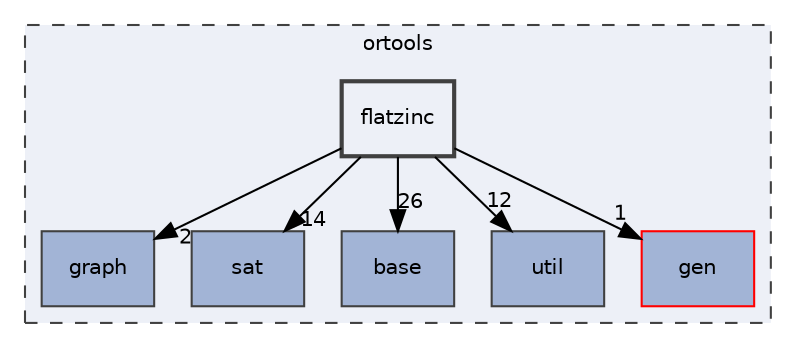digraph "flatzinc"
{
 // LATEX_PDF_SIZE
  edge [fontname="Helvetica",fontsize="10",labelfontname="Helvetica",labelfontsize="10"];
  node [fontname="Helvetica",fontsize="10",shape=record];
  compound=true
  subgraph clusterdir_a7cc1eeded8f693d0da6c729bc88c45a {
    graph [ bgcolor="#edf0f7", pencolor="grey25", style="filled,dashed,", label="ortools", fontname="Helvetica", fontsize="10", URL="dir_a7cc1eeded8f693d0da6c729bc88c45a.html"]
  dir_725f3a5915051842f84e3ea508be2a62 [shape=box, label="graph", style="filled,", fillcolor="#a2b4d6", color="grey25", URL="dir_725f3a5915051842f84e3ea508be2a62.html"];
  dir_dddac007a45022d9da6ea1dee012c3b9 [shape=box, label="sat", style="filled,", fillcolor="#a2b4d6", color="grey25", URL="dir_dddac007a45022d9da6ea1dee012c3b9.html"];
  dir_8f9dc966244f4c6e9b2fa0dee1e4ef1a [shape=box, label="base", style="filled,", fillcolor="#a2b4d6", color="grey25", URL="dir_8f9dc966244f4c6e9b2fa0dee1e4ef1a.html"];
  dir_a3328a0ea67a2aaa160c2783ffbaa5dc [shape=box, label="util", style="filled,", fillcolor="#a2b4d6", color="grey25", URL="dir_a3328a0ea67a2aaa160c2783ffbaa5dc.html"];
  dir_b2c6d49957bf5d0c7726edb4b829cd4d [shape=box, label="gen", style="filled,", fillcolor="#a2b4d6", color="red", URL="dir_b2c6d49957bf5d0c7726edb4b829cd4d.html"];
  dir_92d538196d04323bb571488ea744da84 [shape=box, label="flatzinc", style="filled,bold,", fillcolor="#edf0f7", color="grey25", URL="dir_92d538196d04323bb571488ea744da84.html"];
  }
  dir_92d538196d04323bb571488ea744da84->dir_725f3a5915051842f84e3ea508be2a62 [headlabel="2", labeldistance=1.5 headhref="dir_000010_000015.html"];
  dir_92d538196d04323bb571488ea744da84->dir_8f9dc966244f4c6e9b2fa0dee1e4ef1a [headlabel="26", labeldistance=1.5 headhref="dir_000010_000002.html"];
  dir_92d538196d04323bb571488ea744da84->dir_a3328a0ea67a2aaa160c2783ffbaa5dc [headlabel="12", labeldistance=1.5 headhref="dir_000010_000040.html"];
  dir_92d538196d04323bb571488ea744da84->dir_b2c6d49957bf5d0c7726edb4b829cd4d [headlabel="1", labeldistance=1.5 headhref="dir_000010_000011.html"];
  dir_92d538196d04323bb571488ea744da84->dir_dddac007a45022d9da6ea1dee012c3b9 [headlabel="14", labeldistance=1.5 headhref="dir_000010_000034.html"];
}
